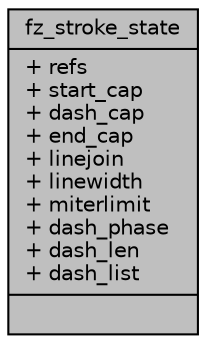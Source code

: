 digraph "fz_stroke_state"
{
 // LATEX_PDF_SIZE
  edge [fontname="Helvetica",fontsize="10",labelfontname="Helvetica",labelfontsize="10"];
  node [fontname="Helvetica",fontsize="10",shape=record];
  Node1 [label="{fz_stroke_state\n|+ refs\l+ start_cap\l+ dash_cap\l+ end_cap\l+ linejoin\l+ linewidth\l+ miterlimit\l+ dash_phase\l+ dash_len\l+ dash_list\l|}",height=0.2,width=0.4,color="black", fillcolor="grey75", style="filled", fontcolor="black",tooltip=" "];
}
